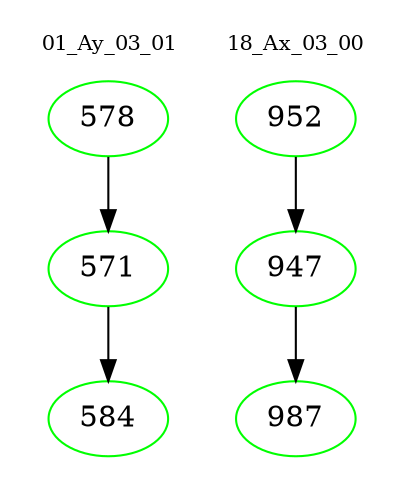 digraph{
subgraph cluster_0 {
color = white
label = "01_Ay_03_01";
fontsize=10;
T0_578 [label="578", color="green"]
T0_578 -> T0_571 [color="black"]
T0_571 [label="571", color="green"]
T0_571 -> T0_584 [color="black"]
T0_584 [label="584", color="green"]
}
subgraph cluster_1 {
color = white
label = "18_Ax_03_00";
fontsize=10;
T1_952 [label="952", color="green"]
T1_952 -> T1_947 [color="black"]
T1_947 [label="947", color="green"]
T1_947 -> T1_987 [color="black"]
T1_987 [label="987", color="green"]
}
}
